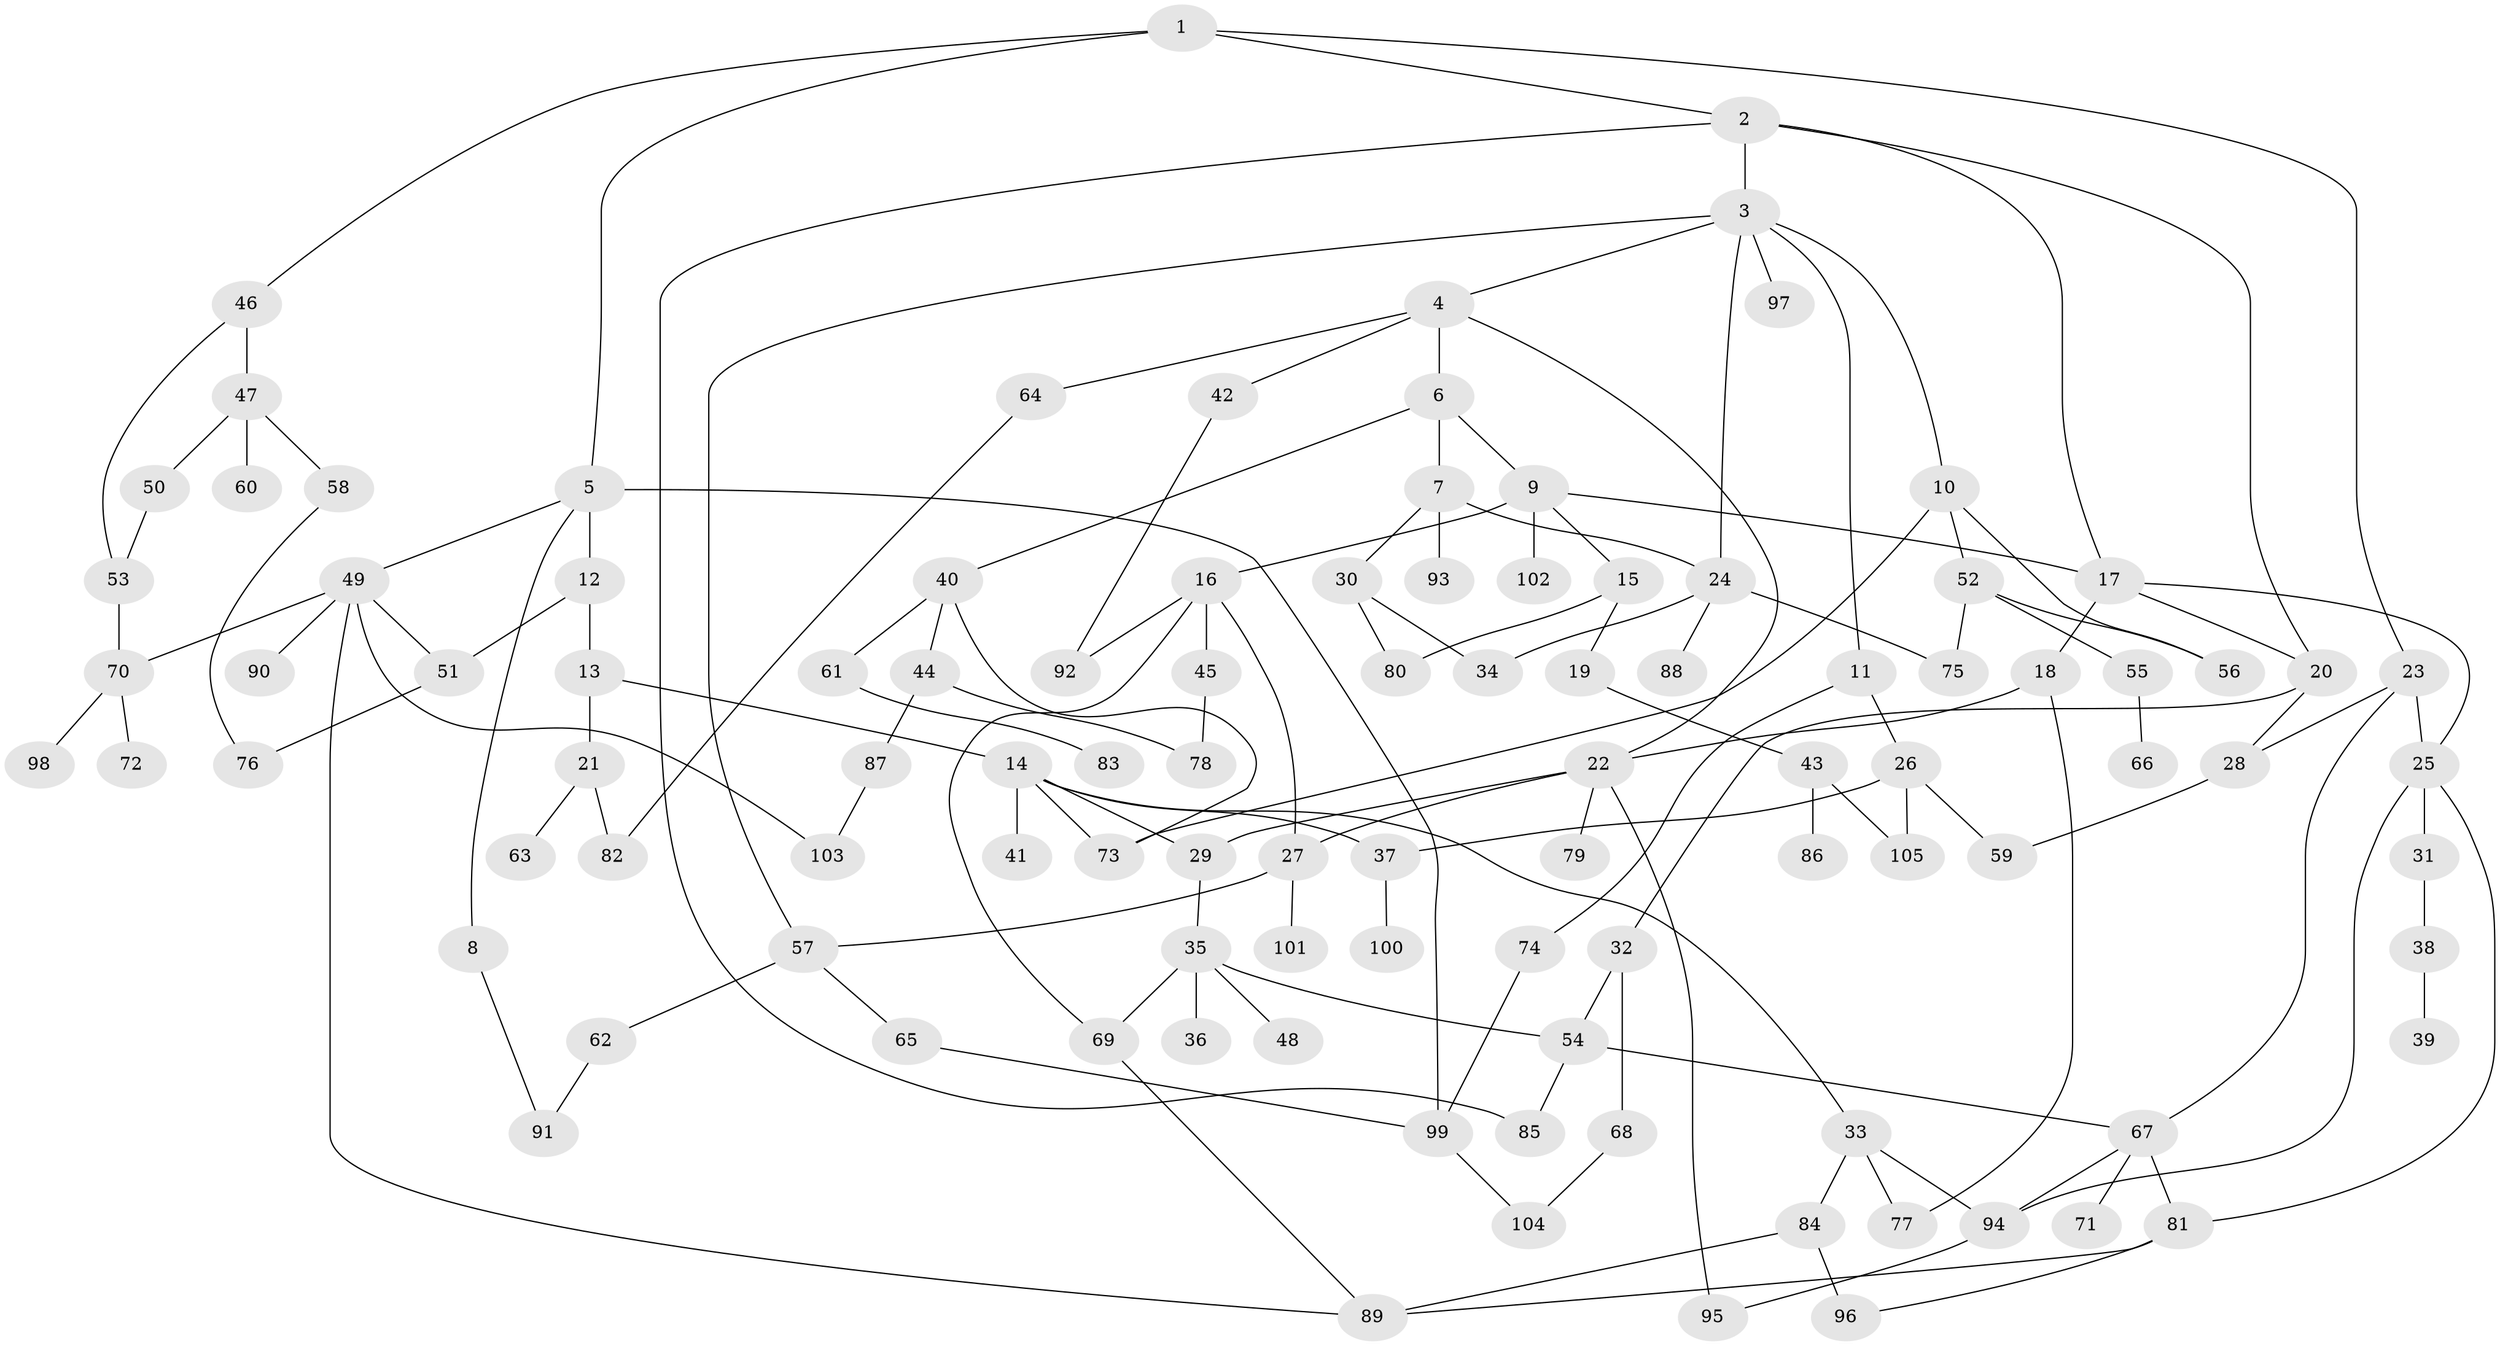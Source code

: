// coarse degree distribution, {7: 0.03773584905660377, 2: 0.2830188679245283, 5: 0.16981132075471697, 6: 0.03773584905660377, 1: 0.07547169811320754, 4: 0.1509433962264151, 3: 0.24528301886792453}
// Generated by graph-tools (version 1.1) at 2025/36/03/04/25 23:36:05]
// undirected, 105 vertices, 147 edges
graph export_dot {
  node [color=gray90,style=filled];
  1;
  2;
  3;
  4;
  5;
  6;
  7;
  8;
  9;
  10;
  11;
  12;
  13;
  14;
  15;
  16;
  17;
  18;
  19;
  20;
  21;
  22;
  23;
  24;
  25;
  26;
  27;
  28;
  29;
  30;
  31;
  32;
  33;
  34;
  35;
  36;
  37;
  38;
  39;
  40;
  41;
  42;
  43;
  44;
  45;
  46;
  47;
  48;
  49;
  50;
  51;
  52;
  53;
  54;
  55;
  56;
  57;
  58;
  59;
  60;
  61;
  62;
  63;
  64;
  65;
  66;
  67;
  68;
  69;
  70;
  71;
  72;
  73;
  74;
  75;
  76;
  77;
  78;
  79;
  80;
  81;
  82;
  83;
  84;
  85;
  86;
  87;
  88;
  89;
  90;
  91;
  92;
  93;
  94;
  95;
  96;
  97;
  98;
  99;
  100;
  101;
  102;
  103;
  104;
  105;
  1 -- 2;
  1 -- 5;
  1 -- 23;
  1 -- 46;
  2 -- 3;
  2 -- 20;
  2 -- 17;
  2 -- 85;
  3 -- 4;
  3 -- 10;
  3 -- 11;
  3 -- 24;
  3 -- 97;
  3 -- 57;
  4 -- 6;
  4 -- 22;
  4 -- 42;
  4 -- 64;
  5 -- 8;
  5 -- 12;
  5 -- 49;
  5 -- 99;
  6 -- 7;
  6 -- 9;
  6 -- 40;
  7 -- 30;
  7 -- 93;
  7 -- 24;
  8 -- 91;
  9 -- 15;
  9 -- 16;
  9 -- 17;
  9 -- 102;
  10 -- 52;
  10 -- 56;
  10 -- 73;
  11 -- 26;
  11 -- 74;
  12 -- 13;
  12 -- 51;
  13 -- 14;
  13 -- 21;
  14 -- 29;
  14 -- 33;
  14 -- 37;
  14 -- 41;
  14 -- 73;
  15 -- 19;
  15 -- 80;
  16 -- 27;
  16 -- 45;
  16 -- 92;
  16 -- 69;
  17 -- 18;
  17 -- 20;
  17 -- 25;
  18 -- 22;
  18 -- 77;
  19 -- 43;
  20 -- 32;
  20 -- 28;
  21 -- 63;
  21 -- 82;
  22 -- 79;
  22 -- 95;
  22 -- 27;
  22 -- 29;
  23 -- 25;
  23 -- 28;
  23 -- 67;
  24 -- 75;
  24 -- 88;
  24 -- 34;
  25 -- 31;
  25 -- 94;
  25 -- 81;
  26 -- 59;
  26 -- 105;
  26 -- 37;
  27 -- 57;
  27 -- 101;
  28 -- 59;
  29 -- 35;
  30 -- 34;
  30 -- 80;
  31 -- 38;
  32 -- 54;
  32 -- 68;
  33 -- 77;
  33 -- 84;
  33 -- 94;
  35 -- 36;
  35 -- 48;
  35 -- 69;
  35 -- 54;
  37 -- 100;
  38 -- 39;
  40 -- 44;
  40 -- 61;
  40 -- 73;
  42 -- 92;
  43 -- 86;
  43 -- 105;
  44 -- 87;
  44 -- 78;
  45 -- 78;
  46 -- 47;
  46 -- 53;
  47 -- 50;
  47 -- 58;
  47 -- 60;
  49 -- 51;
  49 -- 70;
  49 -- 89;
  49 -- 90;
  49 -- 103;
  50 -- 53;
  51 -- 76;
  52 -- 55;
  52 -- 56;
  52 -- 75;
  53 -- 70;
  54 -- 85;
  54 -- 67;
  55 -- 66;
  57 -- 62;
  57 -- 65;
  58 -- 76;
  61 -- 83;
  62 -- 91;
  64 -- 82;
  65 -- 99;
  67 -- 71;
  67 -- 81;
  67 -- 94;
  68 -- 104;
  69 -- 89;
  70 -- 72;
  70 -- 98;
  74 -- 99;
  81 -- 96;
  81 -- 89;
  84 -- 89;
  84 -- 96;
  87 -- 103;
  94 -- 95;
  99 -- 104;
}
